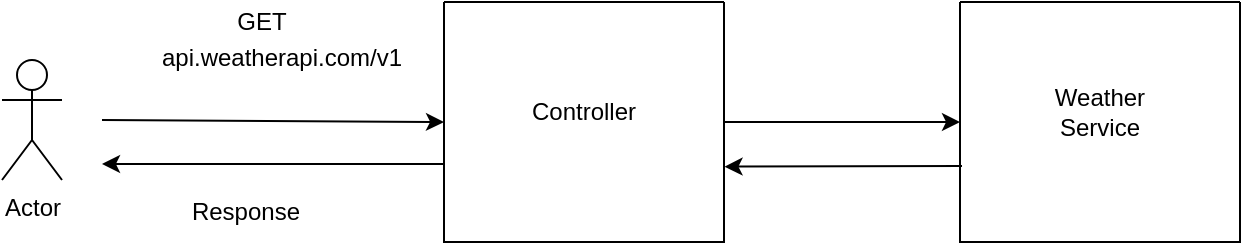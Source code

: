 <mxfile version="21.0.6" type="github">
  <diagram name="Page-1" id="N3dvxTJim9Qw_t4NZYMy">
    <mxGraphModel dx="794" dy="462" grid="1" gridSize="10" guides="1" tooltips="1" connect="1" arrows="1" fold="1" page="1" pageScale="1" pageWidth="850" pageHeight="1100" math="0" shadow="0">
      <root>
        <mxCell id="0" />
        <mxCell id="1" parent="0" />
        <mxCell id="gmWYAGvhEYk882f-DB5r-1" value="Actor" style="shape=umlActor;verticalLabelPosition=bottom;verticalAlign=top;html=1;" parent="1" vertex="1">
          <mxGeometry x="10" y="170" width="30" height="60" as="geometry" />
        </mxCell>
        <mxCell id="gmWYAGvhEYk882f-DB5r-5" value="" style="swimlane;startSize=0;" parent="1" vertex="1">
          <mxGeometry x="231" y="141" width="140" height="120" as="geometry" />
        </mxCell>
        <mxCell id="gmWYAGvhEYk882f-DB5r-6" value="Controller" style="text;html=1;strokeColor=none;fillColor=none;align=center;verticalAlign=middle;whiteSpace=wrap;rounded=0;" parent="gmWYAGvhEYk882f-DB5r-5" vertex="1">
          <mxGeometry x="40" y="40" width="60" height="30" as="geometry" />
        </mxCell>
        <mxCell id="gmWYAGvhEYk882f-DB5r-8" value="" style="swimlane;startSize=0;" parent="1" vertex="1">
          <mxGeometry x="489" y="141" width="140" height="120" as="geometry" />
        </mxCell>
        <mxCell id="gmWYAGvhEYk882f-DB5r-9" value="Weather Service" style="text;html=1;strokeColor=none;fillColor=none;align=center;verticalAlign=middle;whiteSpace=wrap;rounded=0;" parent="gmWYAGvhEYk882f-DB5r-8" vertex="1">
          <mxGeometry x="40" y="40" width="60" height="30" as="geometry" />
        </mxCell>
        <mxCell id="gmWYAGvhEYk882f-DB5r-11" value="Response" style="text;html=1;strokeColor=none;fillColor=none;align=center;verticalAlign=middle;whiteSpace=wrap;rounded=0;" parent="1" vertex="1">
          <mxGeometry x="102" y="231" width="60" height="30" as="geometry" />
        </mxCell>
        <mxCell id="gmWYAGvhEYk882f-DB5r-7" value="GET" style="text;html=1;strokeColor=none;fillColor=none;align=center;verticalAlign=middle;whiteSpace=wrap;rounded=0;" parent="1" vertex="1">
          <mxGeometry x="110" y="141" width="60" height="20" as="geometry" />
        </mxCell>
        <mxCell id="gmWYAGvhEYk882f-DB5r-17" value="api.weatherapi.com/v1&lt;p style=&quot;text-align:justify;border:none;mso-padding-alt:0cm 0cm 0cm 0cm&quot; class=&quot;Body&quot;&gt;&lt;a href=&quot;https://www.weatherapi.com/docs/&quot;&gt;&lt;/a&gt;&lt;span style=&quot;color:windowtext&quot; lang=&quot;EN-GB&quot;&gt;&lt;/span&gt;&lt;span style=&quot;font-size:11.0pt;font-family:&amp;quot;Calibri&amp;quot;,sans-serif;mso-ascii-theme-font:&lt;br/&gt;minor-latin;mso-hansi-theme-font:minor-latin;mso-bidi-theme-font:minor-latin;&lt;br/&gt;color:windowtext&quot; lang=&quot;EN-GB&quot;&gt;&lt;/span&gt;&lt;/p&gt;" style="text;html=1;strokeColor=none;fillColor=none;align=center;verticalAlign=middle;whiteSpace=wrap;rounded=0;" parent="1" vertex="1">
          <mxGeometry x="120" y="160" width="60" height="30" as="geometry" />
        </mxCell>
        <mxCell id="tqmxq2c59MsWa8xKJlRy-3" value="" style="endArrow=classic;html=1;rounded=0;entryX=0;entryY=0.5;entryDx=0;entryDy=0;" edge="1" parent="1" target="gmWYAGvhEYk882f-DB5r-5">
          <mxGeometry width="50" height="50" relative="1" as="geometry">
            <mxPoint x="60" y="200" as="sourcePoint" />
            <mxPoint x="165" y="181" as="targetPoint" />
          </mxGeometry>
        </mxCell>
        <mxCell id="tqmxq2c59MsWa8xKJlRy-4" value="" style="endArrow=classic;html=1;rounded=0;exitX=1;exitY=0.5;exitDx=0;exitDy=0;entryX=0;entryY=0.5;entryDx=0;entryDy=0;" edge="1" parent="1" source="gmWYAGvhEYk882f-DB5r-5" target="gmWYAGvhEYk882f-DB5r-8">
          <mxGeometry width="50" height="50" relative="1" as="geometry">
            <mxPoint x="380" y="270" as="sourcePoint" />
            <mxPoint x="430" y="220" as="targetPoint" />
          </mxGeometry>
        </mxCell>
        <mxCell id="tqmxq2c59MsWa8xKJlRy-6" value="" style="endArrow=classic;html=1;rounded=0;entryX=1.002;entryY=0.686;entryDx=0;entryDy=0;entryPerimeter=0;" edge="1" parent="1" target="gmWYAGvhEYk882f-DB5r-5">
          <mxGeometry width="50" height="50" relative="1" as="geometry">
            <mxPoint x="490" y="223" as="sourcePoint" />
            <mxPoint x="430" y="220" as="targetPoint" />
          </mxGeometry>
        </mxCell>
        <mxCell id="tqmxq2c59MsWa8xKJlRy-7" value="" style="endArrow=classic;html=1;rounded=0;exitX=-0.024;exitY=0.697;exitDx=0;exitDy=0;exitPerimeter=0;" edge="1" parent="1">
          <mxGeometry width="50" height="50" relative="1" as="geometry">
            <mxPoint x="231" y="222" as="sourcePoint" />
            <mxPoint x="60" y="222" as="targetPoint" />
          </mxGeometry>
        </mxCell>
      </root>
    </mxGraphModel>
  </diagram>
</mxfile>
